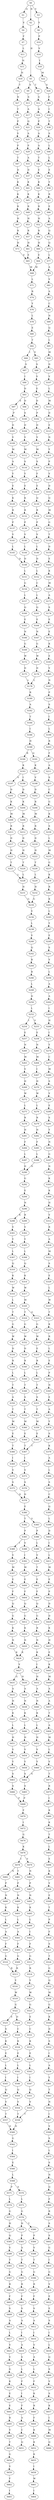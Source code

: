 strict digraph  {
	S0 -> S1 [ label = Q ];
	S0 -> S2 [ label = H ];
	S0 -> S3 [ label = Y ];
	S1 -> S4 [ label = V ];
	S2 -> S5 [ label = H ];
	S3 -> S6 [ label = Y ];
	S4 -> S7 [ label = F ];
	S5 -> S8 [ label = T ];
	S5 -> S9 [ label = S ];
	S6 -> S10 [ label = P ];
	S7 -> S11 [ label = L ];
	S8 -> S12 [ label = S ];
	S9 -> S13 [ label = S ];
	S10 -> S14 [ label = V ];
	S11 -> S15 [ label = H ];
	S12 -> S16 [ label = A ];
	S13 -> S17 [ label = A ];
	S14 -> S18 [ label = I ];
	S15 -> S19 [ label = H ];
	S16 -> S20 [ label = P ];
	S17 -> S21 [ label = Q ];
	S18 -> S22 [ label = M ];
	S19 -> S23 [ label = T ];
	S20 -> S24 [ label = A ];
	S21 -> S25 [ label = A ];
	S22 -> S26 [ label = S ];
	S23 -> S27 [ label = N ];
	S24 -> S28 [ label = A ];
	S25 -> S29 [ label = P ];
	S26 -> S30 [ label = F ];
	S27 -> S31 [ label = T ];
	S28 -> S32 [ label = T ];
	S29 -> S33 [ label = A ];
	S30 -> S34 [ label = I ];
	S31 -> S35 [ label = P ];
	S32 -> S36 [ label = E ];
	S33 -> S37 [ label = D ];
	S34 -> S38 [ label = T ];
	S35 -> S39 [ label = V ];
	S36 -> S40 [ label = K ];
	S37 -> S41 [ label = K ];
	S38 -> S42 [ label = S ];
	S39 -> S43 [ label = P ];
	S40 -> S44 [ label = K ];
	S41 -> S45 [ label = K ];
	S42 -> S46 [ label = L ];
	S43 -> S47 [ label = T ];
	S44 -> S48 [ label = R ];
	S45 -> S49 [ label = R ];
	S46 -> S50 [ label = L ];
	S47 -> S51 [ label = D ];
	S48 -> S52 [ label = H ];
	S49 -> S53 [ label = H ];
	S50 -> S54 [ label = E ];
	S51 -> S55 [ label = K ];
	S52 -> S56 [ label = R ];
	S53 -> S57 [ label = R ];
	S54 -> S58 [ label = Y ];
	S55 -> S59 [ label = K ];
	S56 -> S60 [ label = H ];
	S57 -> S61 [ label = H ];
	S58 -> S62 [ label = R ];
	S59 -> S63 [ label = R ];
	S60 -> S64 [ label = E ];
	S61 -> S65 [ label = E ];
	S62 -> S66 [ label = E ];
	S63 -> S67 [ label = H ];
	S64 -> S68 [ label = M ];
	S65 -> S68 [ label = M ];
	S66 -> S69 [ label = A ];
	S67 -> S70 [ label = R ];
	S68 -> S71 [ label = L ];
	S69 -> S72 [ label = Q ];
	S70 -> S73 [ label = H ];
	S71 -> S74 [ label = R ];
	S72 -> S75 [ label = Q ];
	S73 -> S65 [ label = E ];
	S74 -> S76 [ label = Y ];
	S75 -> S77 [ label = L ];
	S76 -> S78 [ label = L ];
	S77 -> S79 [ label = A ];
	S78 -> S80 [ label = E ];
	S79 -> S81 [ label = V ];
	S80 -> S82 [ label = T ];
	S81 -> S83 [ label = A ];
	S82 -> S84 [ label = I ];
	S82 -> S85 [ label = V ];
	S83 -> S86 [ label = C ];
	S84 -> S87 [ label = S ];
	S85 -> S88 [ label = S ];
	S86 -> S89 [ label = N ];
	S87 -> S90 [ label = I ];
	S88 -> S91 [ label = V ];
	S89 -> S92 [ label = Q ];
	S90 -> S93 [ label = D ];
	S91 -> S94 [ label = E ];
	S92 -> S95 [ label = L ];
	S93 -> S96 [ label = D ];
	S93 -> S97 [ label = E ];
	S94 -> S98 [ label = D ];
	S95 -> S99 [ label = M ];
	S96 -> S100 [ label = S ];
	S97 -> S101 [ label = P ];
	S98 -> S102 [ label = P ];
	S99 -> S103 [ label = D ];
	S100 -> S104 [ label = D ];
	S101 -> S105 [ label = D ];
	S102 -> S106 [ label = D ];
	S103 -> S107 [ label = V ];
	S104 -> S108 [ label = V ];
	S105 -> S109 [ label = V ];
	S106 -> S110 [ label = V ];
	S107 -> S111 [ label = L ];
	S108 -> S112 [ label = M ];
	S109 -> S113 [ label = M ];
	S110 -> S114 [ label = M ];
	S111 -> S115 [ label = M ];
	S112 -> S116 [ label = S ];
	S113 -> S117 [ label = A ];
	S114 -> S118 [ label = S ];
	S115 -> S119 [ label = D ];
	S116 -> S120 [ label = Y ];
	S117 -> S121 [ label = Y ];
	S118 -> S122 [ label = F ];
	S119 -> S123 [ label = E ];
	S120 -> S124 [ label = E ];
	S121 -> S125 [ label = E ];
	S122 -> S126 [ label = E ];
	S123 -> S127 [ label = N ];
	S124 -> S128 [ label = K ];
	S125 -> S129 [ label = K ];
	S126 -> S130 [ label = Q ];
	S127 -> S131 [ label = Y ];
	S128 -> S132 [ label = R ];
	S129 -> S133 [ label = R ];
	S130 -> S134 [ label = R ];
	S131 -> S135 [ label = P ];
	S132 -> S136 [ label = P ];
	S133 -> S137 [ label = P ];
	S134 -> S138 [ label = P ];
	S135 -> S139 [ label = V ];
	S136 -> S140 [ label = V ];
	S137 -> S141 [ label = V ];
	S138 -> S142 [ label = V ];
	S139 -> S143 [ label = D ];
	S140 -> S144 [ label = L ];
	S141 -> S145 [ label = L ];
	S142 -> S146 [ label = L ];
	S143 -> S147 [ label = Q ];
	S144 -> S148 [ label = D ];
	S145 -> S148 [ label = D ];
	S146 -> S149 [ label = D ];
	S147 -> S150 [ label = M ];
	S148 -> S151 [ label = L ];
	S149 -> S152 [ label = L ];
	S150 -> S153 [ label = G ];
	S151 -> S154 [ label = G ];
	S152 -> S155 [ label = C ];
	S153 -> S156 [ label = T ];
	S154 -> S157 [ label = L ];
	S155 -> S158 [ label = L ];
	S156 -> S159 [ label = D ];
	S157 -> S160 [ label = Q ];
	S158 -> S161 [ label = Q ];
	S159 -> S162 [ label = E ];
	S160 -> S163 [ label = E ];
	S161 -> S164 [ label = E ];
	S162 -> S165 [ label = K ];
	S163 -> S166 [ label = N ];
	S164 -> S167 [ label = N ];
	S165 -> S168 [ label = M ];
	S166 -> S169 [ label = G ];
	S167 -> S170 [ label = G ];
	S168 -> S171 [ label = A ];
	S169 -> S172 [ label = W ];
	S170 -> S173 [ label = W ];
	S171 -> S174 [ label = S ];
	S172 -> S175 [ label = D ];
	S173 -> S176 [ label = D ];
	S174 -> S177 [ label = E ];
	S175 -> S178 [ label = L ];
	S176 -> S178 [ label = L ];
	S177 -> S179 [ label = E ];
	S178 -> S180 [ label = R ];
	S179 -> S181 [ label = K ];
	S180 -> S182 [ label = A ];
	S181 -> S183 [ label = E ];
	S182 -> S184 [ label = T ];
	S183 -> S185 [ label = V ];
	S184 -> S186 [ label = I ];
	S185 -> S187 [ label = N ];
	S186 -> S188 [ label = H ];
	S187 -> S189 [ label = P ];
	S188 -> S190 [ label = R ];
	S188 -> S191 [ label = Q ];
	S189 -> S192 [ label = S ];
	S190 -> S193 [ label = K ];
	S191 -> S194 [ label = K ];
	S192 -> S195 [ label = I ];
	S193 -> S196 [ label = I ];
	S193 -> S197 [ label = V ];
	S194 -> S198 [ label = V ];
	S195 -> S199 [ label = L ];
	S196 -> S200 [ label = D ];
	S197 -> S201 [ label = D ];
	S198 -> S202 [ label = D ];
	S199 -> S203 [ label = R ];
	S200 -> S204 [ label = K ];
	S201 -> S205 [ label = K ];
	S202 -> S206 [ label = R ];
	S203 -> S207 [ label = F ];
	S204 -> S208 [ label = M ];
	S205 -> S209 [ label = M ];
	S206 -> S210 [ label = M ];
	S207 -> S211 [ label = A ];
	S208 -> S212 [ label = R ];
	S209 -> S213 [ label = R ];
	S210 -> S214 [ label = R ];
	S211 -> S215 [ label = S ];
	S212 -> S216 [ label = D ];
	S213 -> S217 [ label = D ];
	S214 -> S218 [ label = D ];
	S215 -> S219 [ label = C ];
	S216 -> S220 [ label = H ];
	S217 -> S221 [ label = H ];
	S218 -> S222 [ label = H ];
	S219 -> S223 [ label = G ];
	S220 -> S224 [ label = T ];
	S221 -> S225 [ label = T ];
	S222 -> S226 [ label = T ];
	S223 -> S227 [ label = K ];
	S224 -> S228 [ label = L ];
	S225 -> S228 [ label = L ];
	S226 -> S229 [ label = L ];
	S227 -> S230 [ label = S ];
	S228 -> S231 [ label = H ];
	S229 -> S232 [ label = H ];
	S230 -> S233 [ label = L ];
	S231 -> S234 [ label = G ];
	S232 -> S234 [ label = G ];
	S233 -> S235 [ label = M ];
	S234 -> S236 [ label = V ];
	S235 -> S237 [ label = G ];
	S236 -> S238 [ label = L ];
	S237 -> S239 [ label = K ];
	S238 -> S240 [ label = V ];
	S239 -> S241 [ label = R ];
	S240 -> S242 [ label = Q ];
	S241 -> S243 [ label = K ];
	S242 -> S244 [ label = R ];
	S243 -> S245 [ label = L ];
	S244 -> S246 [ label = R ];
	S245 -> S247 [ label = Y ];
	S246 -> S248 [ label = L ];
	S247 -> S249 [ label = E ];
	S248 -> S250 [ label = D ];
	S249 -> S251 [ label = S ];
	S250 -> S252 [ label = L ];
	S251 -> S253 [ label = V ];
	S252 -> S254 [ label = I ];
	S252 -> S255 [ label = V ];
	S253 -> S256 [ label = L ];
	S254 -> S257 [ label = E ];
	S255 -> S258 [ label = E ];
	S256 -> S259 [ label = A ];
	S257 -> S260 [ label = N ];
	S258 -> S261 [ label = N ];
	S259 -> S262 [ label = A ];
	S260 -> S263 [ label = M ];
	S261 -> S264 [ label = M ];
	S262 -> S265 [ label = I ];
	S263 -> S266 [ label = V ];
	S264 -> S267 [ label = I ];
	S265 -> S268 [ label = H ];
	S266 -> S269 [ label = H ];
	S267 -> S270 [ label = H ];
	S268 -> S271 [ label = I ];
	S269 -> S272 [ label = W ];
	S270 -> S273 [ label = W ];
	S271 -> S274 [ label = Y ];
	S272 -> S275 [ label = L ];
	S273 -> S276 [ label = L ];
	S274 -> S277 [ label = C ];
	S275 -> S278 [ label = R ];
	S276 -> S279 [ label = R ];
	S277 -> S280 [ label = M ];
	S278 -> S281 [ label = H ];
	S279 -> S282 [ label = H ];
	S280 -> S283 [ label = S ];
	S281 -> S284 [ label = F ];
	S282 -> S285 [ label = F ];
	S283 -> S286 [ label = V ];
	S284 -> S287 [ label = L ];
	S285 -> S288 [ label = L ];
	S286 -> S289 [ label = E ];
	S287 -> S290 [ label = D ];
	S288 -> S290 [ label = D ];
	S289 -> S291 [ label = S ];
	S290 -> S292 [ label = G ];
	S291 -> S293 [ label = Y ];
	S292 -> S294 [ label = E ];
	S293 -> S295 [ label = N ];
	S294 -> S296 [ label = N ];
	S295 -> S297 [ label = G ];
	S296 -> S298 [ label = K ];
	S296 -> S299 [ label = R ];
	S297 -> S300 [ label = N ];
	S298 -> S301 [ label = V ];
	S299 -> S302 [ label = V ];
	S300 -> S303 [ label = K ];
	S301 -> S304 [ label = Y ];
	S302 -> S305 [ label = Y ];
	S303 -> S306 [ label = K ];
	S304 -> S307 [ label = L ];
	S305 -> S308 [ label = L ];
	S306 -> S309 [ label = H ];
	S307 -> S310 [ label = Q ];
	S308 -> S311 [ label = Q ];
	S309 -> S312 [ label = V ];
	S310 -> S313 [ label = K ];
	S311 -> S314 [ label = K ];
	S312 -> S315 [ label = R ];
	S313 -> S316 [ label = W ];
	S314 -> S317 [ label = W ];
	S315 -> S318 [ label = A ];
	S316 -> S319 [ label = L ];
	S317 -> S320 [ label = M ];
	S318 -> S321 [ label = M ];
	S319 -> S322 [ label = T ];
	S320 -> S323 [ label = A ];
	S320 -> S324 [ label = T ];
	S321 -> S325 [ label = S ];
	S322 -> S326 [ label = G ];
	S323 -> S327 [ label = G ];
	S324 -> S328 [ label = G ];
	S325 -> S329 [ label = E ];
	S326 -> S330 [ label = W ];
	S327 -> S331 [ label = W ];
	S328 -> S332 [ label = W ];
	S329 -> S333 [ label = L ];
	S330 -> S334 [ label = D ];
	S331 -> S335 [ label = E ];
	S332 -> S336 [ label = D ];
	S333 -> S337 [ label = W ];
	S334 -> S338 [ label = R ];
	S335 -> S339 [ label = R ];
	S336 -> S340 [ label = R ];
	S337 -> S341 [ label = T ];
	S338 -> S342 [ label = L ];
	S339 -> S343 [ label = L ];
	S340 -> S344 [ label = L ];
	S341 -> S345 [ label = K ];
	S342 -> S346 [ label = T ];
	S343 -> S347 [ label = T ];
	S344 -> S348 [ label = T ];
	S345 -> S349 [ label = R ];
	S346 -> S350 [ label = A ];
	S347 -> S351 [ label = S ];
	S348 -> S352 [ label = S ];
	S349 -> S353 [ label = L ];
	S350 -> S354 [ label = T ];
	S351 -> S355 [ label = T ];
	S352 -> S356 [ label = T ];
	S353 -> S357 [ label = E ];
	S354 -> S358 [ label = M ];
	S355 -> S359 [ label = M ];
	S356 -> S360 [ label = M ];
	S357 -> S361 [ label = P ];
	S358 -> S362 [ label = E ];
	S359 -> S363 [ label = E ];
	S360 -> S364 [ label = E ];
	S361 -> S365 [ label = N ];
	S362 -> S366 [ label = T ];
	S363 -> S367 [ label = T ];
	S364 -> S367 [ label = T ];
	S365 -> S368 [ label = E ];
	S366 -> S369 [ label = I ];
	S367 -> S370 [ label = I ];
	S368 -> S371 [ label = A ];
	S369 -> S372 [ label = V ];
	S370 -> S373 [ label = V ];
	S371 -> S374 [ label = Y ];
	S372 -> S375 [ label = S ];
	S373 -> S376 [ label = S ];
	S374 -> S377 [ label = S ];
	S375 -> S378 [ label = D ];
	S376 -> S378 [ label = D ];
	S377 -> S379 [ label = K ];
	S378 -> S380 [ label = E ];
	S379 -> S381 [ label = A ];
	S380 -> S382 [ label = T ];
	S380 -> S383 [ label = V ];
	S381 -> S384 [ label = L ];
	S382 -> S385 [ label = P ];
	S383 -> S386 [ label = P ];
	S384 -> S387 [ label = S ];
	S385 -> S388 [ label = V ];
	S385 -> S389 [ label = I ];
	S386 -> S390 [ label = L ];
	S387 -> S391 [ label = C ];
	S388 -> S392 [ label = I ];
	S389 -> S393 [ label = V ];
	S390 -> S394 [ label = V ];
	S391 -> S395 [ label = Q ];
	S392 -> S396 [ label = M ];
	S393 -> S397 [ label = M ];
	S394 -> S398 [ label = T ];
	S395 -> S399 [ label = L ];
	S396 -> S400 [ label = E ];
	S397 -> S401 [ label = E ];
	S398 -> S402 [ label = E ];
	S399 -> S403 [ label = D ];
	S400 -> S404 [ label = F ];
	S401 -> S405 [ label = F ];
	S402 -> S406 [ label = F ];
	S403 -> S407 [ label = I ];
	S404 -> S408 [ label = Q ];
	S405 -> S409 [ label = Q ];
	S406 -> S410 [ label = Q ];
	S407 -> S411 [ label = L ];
	S408 -> S412 [ label = G ];
	S409 -> S413 [ label = G ];
	S410 -> S414 [ label = G ];
	S411 -> S415 [ label = M ];
	S412 -> S416 [ label = K ];
	S413 -> S417 [ label = K ];
	S414 -> S418 [ label = R ];
	S415 -> S419 [ label = E ];
	S416 -> S420 [ label = N ];
	S417 -> S421 [ label = N ];
	S418 -> S422 [ label = N ];
	S419 -> S423 [ label = P ];
	S420 -> S424 [ label = K ];
	S421 -> S424 [ label = K ];
	S422 -> S425 [ label = K ];
	S423 -> S426 [ label = D ];
	S424 -> S427 [ label = V ];
	S425 -> S428 [ label = I ];
	S426 -> S429 [ label = D ];
	S427 -> S430 [ label = N ];
	S427 -> S431 [ label = G ];
	S428 -> S432 [ label = H ];
	S429 -> S433 [ label = K ];
	S430 -> S434 [ label = A ];
	S431 -> S435 [ label = A ];
	S432 -> S436 [ label = A ];
	S433 -> S437 [ label = H ];
	S434 -> S438 [ label = N ];
	S435 -> S439 [ label = H ];
	S436 -> S440 [ label = N ];
	S437 -> S441 [ label = E ];
	S438 -> S442 [ label = K ];
	S439 -> S443 [ label = K ];
	S440 -> S444 [ label = K ];
	S441 -> S445 [ label = K ];
	S442 -> S446 [ label = L ];
	S443 -> S447 [ label = L ];
	S444 -> S448 [ label = L ];
	S445 -> S449 [ label = M ];
	S446 -> S450 [ label = H ];
	S447 -> S451 [ label = H ];
	S448 -> S452 [ label = H ];
	S449 -> S453 [ label = A ];
	S450 -> S454 [ label = V ];
	S451 -> S455 [ label = V ];
	S452 -> S456 [ label = V ];
	S453 -> S457 [ label = A ];
	S454 -> S458 [ label = Y ];
	S455 -> S459 [ label = Y ];
	S456 -> S460 [ label = Y ];
	S457 -> S461 [ label = T ];
	S458 -> S462 [ label = S ];
	S459 -> S463 [ label = S ];
	S460 -> S462 [ label = S ];
	S461 -> S464 [ label = A ];
	S462 -> S465 [ label = S ];
	S463 -> S466 [ label = S ];
	S464 -> S467 [ label = M ];
	S465 -> S468 [ label = P ];
	S466 -> S468 [ label = P ];
	S467 -> S469 [ label = L ];
	S468 -> S470 [ label = F ];
	S469 -> S471 [ label = V ];
	S470 -> S472 [ label = I ];
	S471 -> S473 [ label = T ];
	S472 -> S474 [ label = G ];
	S473 -> S475 [ label = R ];
	S474 -> S476 [ label = K ];
	S475 -> S477 [ label = I ];
	S476 -> S478 [ label = I ];
	S476 -> S479 [ label = V ];
	S477 -> S480 [ label = K ];
	S478 -> S481 [ label = T ];
	S478 -> S482 [ label = N ];
	S479 -> S483 [ label = N ];
	S480 -> S484 [ label = K ];
	S481 -> S485 [ label = P ];
	S482 -> S486 [ label = P ];
	S483 -> S487 [ label = P ];
	S484 -> S488 [ label = T ];
	S485 -> S489 [ label = N ];
	S486 -> S490 [ label = N ];
	S487 -> S491 [ label = N ];
	S488 -> S492 [ label = L ];
	S489 -> S493 [ label = K ];
	S490 -> S494 [ label = K ];
	S491 -> S495 [ label = K ];
	S492 -> S496 [ label = E ];
	S493 -> S497 [ label = L ];
	S494 -> S498 [ label = L ];
	S495 -> S499 [ label = L ];
	S496 -> S500 [ label = K ];
	S497 -> S501 [ label = A ];
	S498 -> S502 [ label = A ];
	S499 -> S503 [ label = I ];
	S500 -> S504 [ label = V ];
	S501 -> S505 [ label = F ];
	S502 -> S506 [ label = F ];
	S503 -> S507 [ label = F ];
	S504 -> S508 [ label = E ];
	S505 -> S509 [ label = G ];
	S506 -> S510 [ label = G ];
	S507 -> S511 [ label = G ];
	S508 -> S512 [ label = T ];
	S509 -> S513 [ label = R ];
	S510 -> S513 [ label = R ];
	S511 -> S514 [ label = R ];
	S512 -> S515 [ label = P ];
	S513 -> S516 [ label = Y ];
	S514 -> S517 [ label = Y ];
	S515 -> S518 [ label = F ];
	S516 -> S519 [ label = W ];
	S517 -> S520 [ label = W ];
	S518 -> S521 [ label = S ];
	S519 -> S522 [ label = G ];
	S520 -> S523 [ label = G ];
	S521 -> S524 [ label = T ];
	S522 -> S525 [ label = E ];
	S522 -> S526 [ label = D ];
	S523 -> S527 [ label = E ];
	S524 -> S528 [ label = G ];
	S525 -> S529 [ label = S ];
	S526 -> S530 [ label = C ];
	S527 -> S531 [ label = C ];
	S528 -> S532 [ label = Q ];
	S529 -> S533 [ label = K ];
	S530 -> S534 [ label = K ];
	S531 -> S535 [ label = K ];
	S532 -> S536 [ label = M ];
	S533 -> S537 [ label = E ];
	S534 -> S538 [ label = E ];
	S535 -> S539 [ label = E ];
	S536 -> S540 [ label = G ];
	S537 -> S541 [ label = L ];
	S538 -> S542 [ label = L ];
	S539 -> S543 [ label = L ];
	S540 -> S544 [ label = K ];
	S541 -> S545 [ label = I ];
	S542 -> S546 [ label = I ];
	S543 -> S547 [ label = I ];
	S544 -> S548 [ label = D ];
	S545 -> S549 [ label = Q ];
	S546 -> S550 [ label = Q ];
	S547 -> S551 [ label = Q ];
	S548 -> S552 [ label = S ];
	S549 -> S553 [ label = V ];
	S550 -> S554 [ label = V ];
	S551 -> S555 [ label = V ];
	S552 -> S556 [ label = I ];
	S553 -> S557 [ label = T ];
	S554 -> S558 [ label = T ];
	S555 -> S558 [ label = T ];
	S556 -> S559 [ label = A ];
	S557 -> S560 [ label = D ];
	S558 -> S560 [ label = D ];
	S559 -> S561 [ label = Y ];
	S560 -> S562 [ label = G ];
	S561 -> S563 [ label = T ];
	S562 -> S564 [ label = I ];
	S563 -> S565 [ label = N ];
	S564 -> S566 [ label = E ];
	S565 -> S567 [ label = I ];
	S566 -> S568 [ label = L ];
	S567 -> S569 [ label = V ];
	S568 -> S570 [ label = S ];
	S568 -> S571 [ label = P ];
	S569 -> S572 [ label = S ];
	S570 -> S573 [ label = L ];
	S571 -> S574 [ label = L ];
	S572 -> S575 [ label = L ];
	S573 -> S576 [ label = G ];
	S574 -> S577 [ label = G ];
	S575 -> S578 [ label = S ];
	S576 -> S579 [ label = H ];
	S576 -> S580 [ label = Y ];
	S577 -> S581 [ label = H ];
	S578 -> S582 [ label = N ];
	S579 -> S583 [ label = P ];
	S580 -> S584 [ label = P ];
	S581 -> S585 [ label = Q ];
	S582 -> S586 [ label = Q ];
	S583 -> S587 [ label = A ];
	S584 -> S588 [ label = V ];
	S585 -> S589 [ label = V ];
	S586 -> S590 [ label = F ];
	S587 -> S591 [ label = T ];
	S588 -> S592 [ label = T ];
	S589 -> S593 [ label = T ];
	S590 -> S594 [ label = R ];
	S591 -> S595 [ label = G ];
	S592 -> S596 [ label = G ];
	S593 -> S597 [ label = G ];
	S594 -> S598 [ label = S ];
	S595 -> S599 [ label = R ];
	S596 -> S600 [ label = R ];
	S597 -> S601 [ label = R ];
	S598 -> S602 [ label = S ];
	S599 -> S603 [ label = F ];
	S600 -> S604 [ label = F ];
	S601 -> S605 [ label = F ];
	S602 -> S606 [ label = G ];
	S603 -> S607 [ label = S ];
	S604 -> S608 [ label = S ];
	S605 -> S609 [ label = S ];
	S606 -> S610 [ label = I ];
	S607 -> S611 [ label = A ];
	S608 -> S612 [ label = A ];
	S609 -> S613 [ label = A ];
	S610 -> S614 [ label = G ];
	S611 -> S615 [ label = I ];
	S612 -> S616 [ label = I ];
	S613 -> S617 [ label = L ];
	S614 -> S618 [ label = V ];
	S615 -> S619 [ label = A ];
	S616 -> S620 [ label = V ];
	S617 -> S621 [ label = V ];
	S618 -> S622 [ label = E ];
	S619 -> S623 [ label = S ];
	S620 -> S624 [ label = A ];
	S621 -> S625 [ label = V ];
	S622 -> S626 [ label = E ];
	S623 -> S627 [ label = L ];
	S624 -> S628 [ label = L ];
	S625 -> S629 [ label = G ];
	S626 -> S630 [ label = S ];
	S627 -> S631 [ label = F ];
	S628 -> S632 [ label = F ];
	S629 -> S633 [ label = K ];
	S630 -> S634 [ label = I ];
	S631 -> S635 [ label = I ];
	S632 -> S636 [ label = K ];
	S633 -> S637 [ label = E ];
	S634 -> S638 [ label = L ];
	S635 -> S639 [ label = F ];
	S636 -> S640 [ label = R ];
	S637 -> S641 [ label = E ];
	S638 -> S642 [ label = Q ];
	S639 -> S643 [ label = A ];
	S640 -> S644 [ label = F ];
	S641 -> S645 [ label = R ];
	S642 -> S646 [ label = S ];
	S643 -> S647 [ label = C ];
	S644 -> S648 [ label = K ];
	S645 -> S649 [ label = V ];
	S646 -> S650 [ label = V ];
	S647 -> S651 [ label = Q ];
	S648 -> S652 [ label = K ];
	S649 -> S653 [ label = T ];
	S650 -> S654 [ label = S ];
	S652 -> S655 [ label = K ];
	S653 -> S656 [ label = G ];
	S654 -> S657 [ label = K ];
	S655 -> S658 [ label = I ];
	S656 -> S659 [ label = V ];
	S657 -> S660 [ label = I ];
	S658 -> S661 [ label = W ];
	S659 -> S662 [ label = F ];
	S660 -> S663 [ label = M ];
	S661 -> S664 [ label = I ];
	S662 -> S665 [ label = I ];
	S663 -> S666 [ label = Q ];
}
